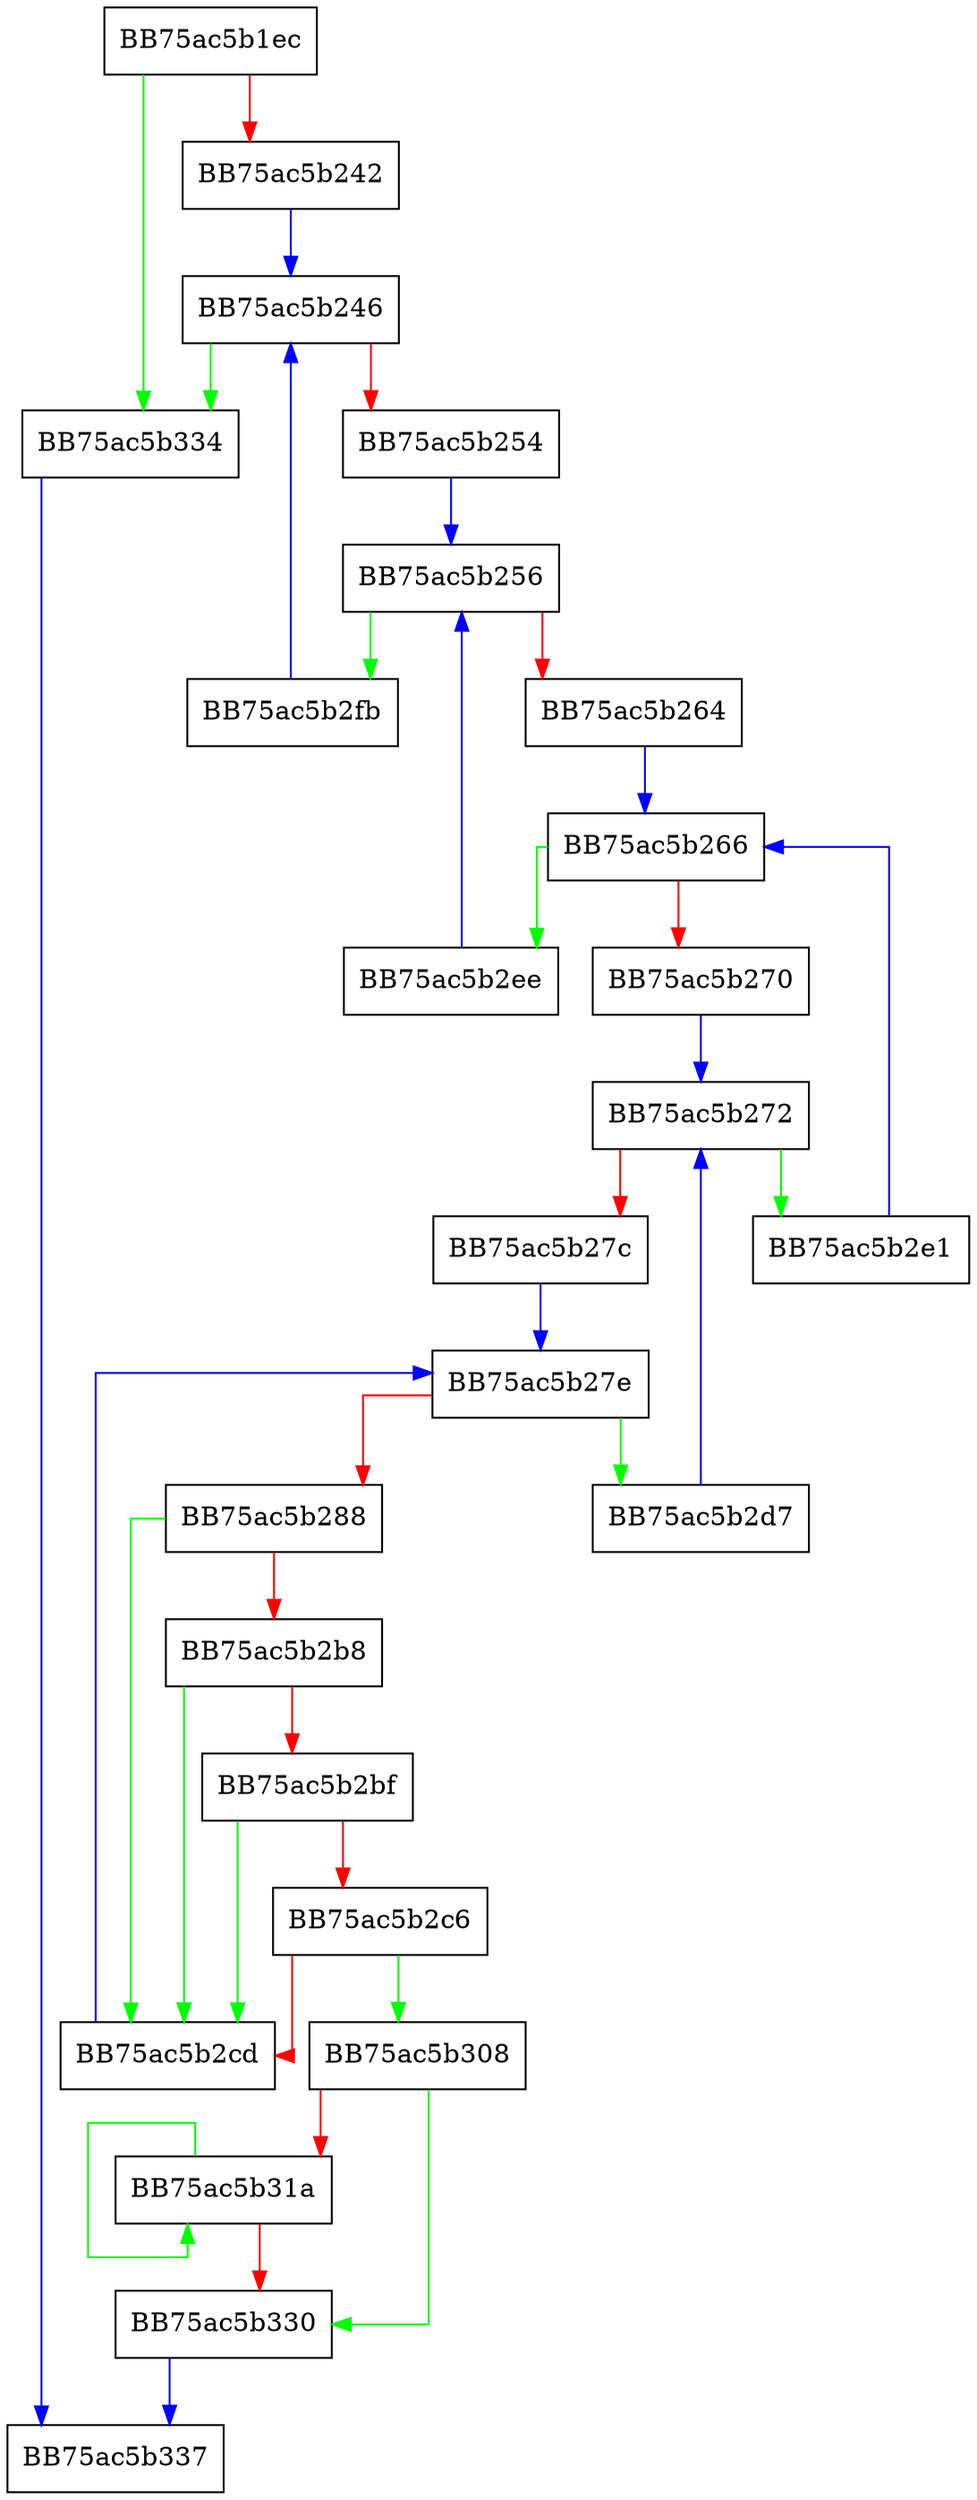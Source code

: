 digraph rar_decrypt {
  node [shape="box"];
  graph [splines=ortho];
  BB75ac5b1ec -> BB75ac5b334 [color="green"];
  BB75ac5b1ec -> BB75ac5b242 [color="red"];
  BB75ac5b242 -> BB75ac5b246 [color="blue"];
  BB75ac5b246 -> BB75ac5b334 [color="green"];
  BB75ac5b246 -> BB75ac5b254 [color="red"];
  BB75ac5b254 -> BB75ac5b256 [color="blue"];
  BB75ac5b256 -> BB75ac5b2fb [color="green"];
  BB75ac5b256 -> BB75ac5b264 [color="red"];
  BB75ac5b264 -> BB75ac5b266 [color="blue"];
  BB75ac5b266 -> BB75ac5b2ee [color="green"];
  BB75ac5b266 -> BB75ac5b270 [color="red"];
  BB75ac5b270 -> BB75ac5b272 [color="blue"];
  BB75ac5b272 -> BB75ac5b2e1 [color="green"];
  BB75ac5b272 -> BB75ac5b27c [color="red"];
  BB75ac5b27c -> BB75ac5b27e [color="blue"];
  BB75ac5b27e -> BB75ac5b2d7 [color="green"];
  BB75ac5b27e -> BB75ac5b288 [color="red"];
  BB75ac5b288 -> BB75ac5b2cd [color="green"];
  BB75ac5b288 -> BB75ac5b2b8 [color="red"];
  BB75ac5b2b8 -> BB75ac5b2cd [color="green"];
  BB75ac5b2b8 -> BB75ac5b2bf [color="red"];
  BB75ac5b2bf -> BB75ac5b2cd [color="green"];
  BB75ac5b2bf -> BB75ac5b2c6 [color="red"];
  BB75ac5b2c6 -> BB75ac5b308 [color="green"];
  BB75ac5b2c6 -> BB75ac5b2cd [color="red"];
  BB75ac5b2cd -> BB75ac5b27e [color="blue"];
  BB75ac5b2d7 -> BB75ac5b272 [color="blue"];
  BB75ac5b2e1 -> BB75ac5b266 [color="blue"];
  BB75ac5b2ee -> BB75ac5b256 [color="blue"];
  BB75ac5b2fb -> BB75ac5b246 [color="blue"];
  BB75ac5b308 -> BB75ac5b330 [color="green"];
  BB75ac5b308 -> BB75ac5b31a [color="red"];
  BB75ac5b31a -> BB75ac5b31a [color="green"];
  BB75ac5b31a -> BB75ac5b330 [color="red"];
  BB75ac5b330 -> BB75ac5b337 [color="blue"];
  BB75ac5b334 -> BB75ac5b337 [color="blue"];
}
